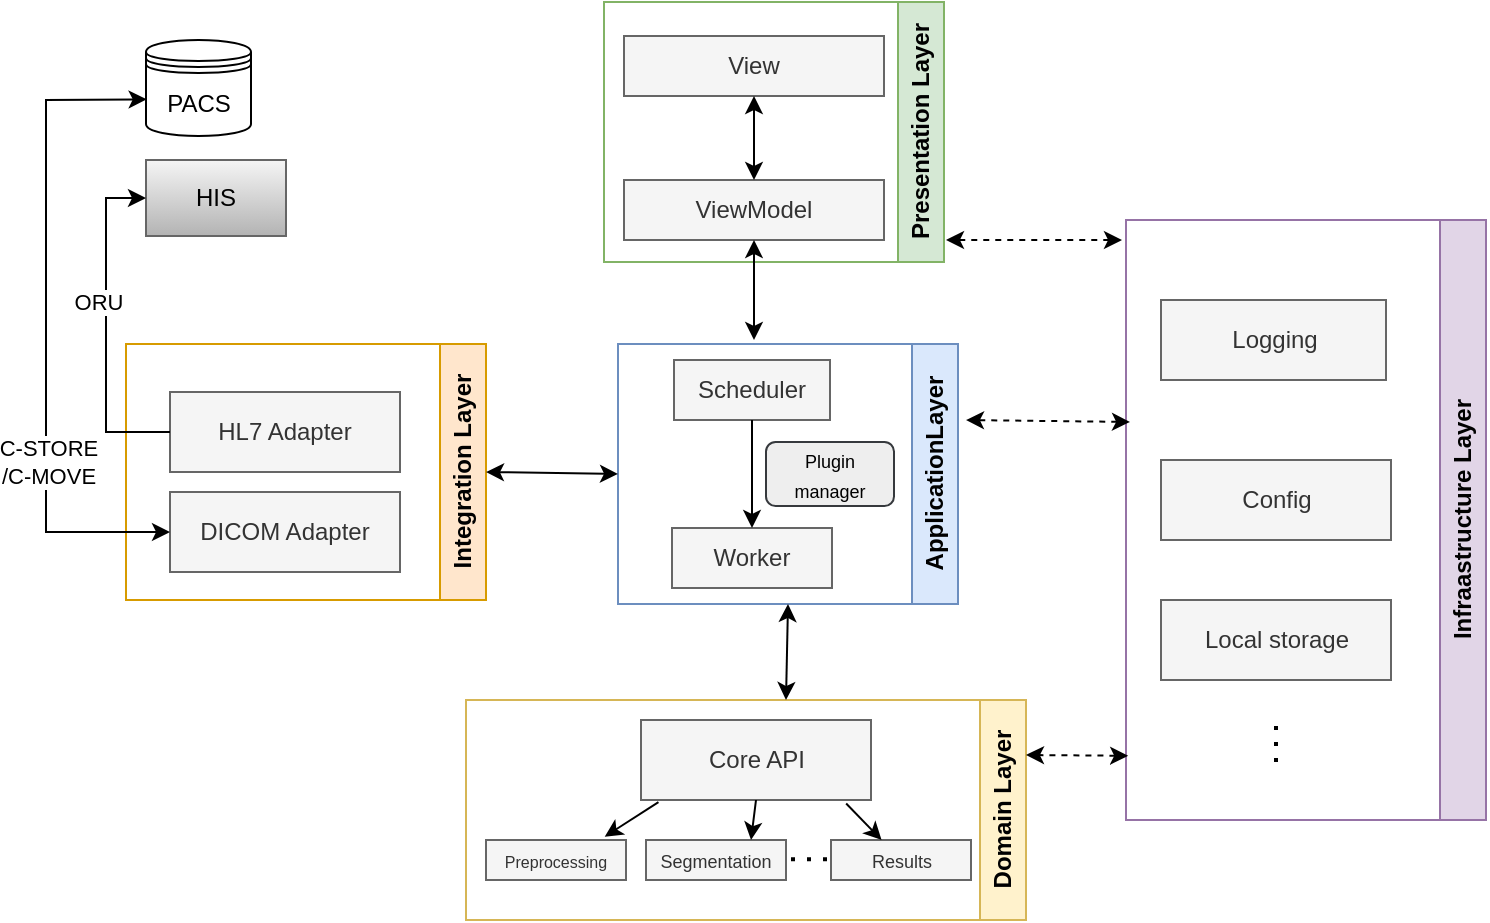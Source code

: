 <mxfile version="28.2.5">
  <diagram name="Page-1" id="rf2fQ5KeaceVcS20yqXe">
    <mxGraphModel dx="951" dy="501" grid="1" gridSize="10" guides="1" tooltips="1" connect="1" arrows="1" fold="1" page="1" pageScale="1" pageWidth="850" pageHeight="1100" math="0" shadow="0">
      <root>
        <mxCell id="0" />
        <mxCell id="1" parent="0" />
        <mxCell id="q-AmzgmCeMlgFkVJrfTR-6" value="ApplicationLayer" style="swimlane;horizontal=0;whiteSpace=wrap;html=1;direction=west;fillColor=#dae8fc;strokeColor=#6c8ebf;" vertex="1" parent="1">
          <mxGeometry x="386" y="282" width="170" height="130" as="geometry" />
        </mxCell>
        <mxCell id="q-AmzgmCeMlgFkVJrfTR-8" value="Scheduler" style="rounded=0;whiteSpace=wrap;html=1;fillColor=#f5f5f5;strokeColor=#666666;fontColor=#333333;" vertex="1" parent="q-AmzgmCeMlgFkVJrfTR-6">
          <mxGeometry x="28" y="8" width="78" height="30" as="geometry" />
        </mxCell>
        <mxCell id="q-AmzgmCeMlgFkVJrfTR-9" value="Worker" style="rounded=0;whiteSpace=wrap;html=1;fillColor=#f5f5f5;strokeColor=#666666;fontColor=#333333;" vertex="1" parent="q-AmzgmCeMlgFkVJrfTR-6">
          <mxGeometry x="27" y="92" width="80" height="30" as="geometry" />
        </mxCell>
        <mxCell id="q-AmzgmCeMlgFkVJrfTR-45" value="" style="endArrow=classic;html=1;rounded=0;exitX=0.5;exitY=1;exitDx=0;exitDy=0;entryX=0.5;entryY=0;entryDx=0;entryDy=0;" edge="1" parent="q-AmzgmCeMlgFkVJrfTR-6" source="q-AmzgmCeMlgFkVJrfTR-8" target="q-AmzgmCeMlgFkVJrfTR-9">
          <mxGeometry width="50" height="50" relative="1" as="geometry">
            <mxPoint x="69" y="68" as="sourcePoint" />
            <mxPoint x="109" y="78" as="targetPoint" />
          </mxGeometry>
        </mxCell>
        <mxCell id="q-AmzgmCeMlgFkVJrfTR-31" value="&lt;font style=&quot;font-size: 9px;&quot;&gt;Plugin manager&lt;/font&gt;" style="rounded=1;whiteSpace=wrap;html=1;fillColor=#eeeeee;strokeColor=#36393d;" vertex="1" parent="q-AmzgmCeMlgFkVJrfTR-6">
          <mxGeometry x="74" y="49" width="64" height="32" as="geometry" />
        </mxCell>
        <mxCell id="q-AmzgmCeMlgFkVJrfTR-7" value="Presentation Layer" style="swimlane;horizontal=0;whiteSpace=wrap;html=1;direction=west;fillColor=#d5e8d4;strokeColor=#82b366;" vertex="1" parent="1">
          <mxGeometry x="379" y="111" width="170" height="130" as="geometry" />
        </mxCell>
        <mxCell id="q-AmzgmCeMlgFkVJrfTR-2" value="View" style="rounded=0;whiteSpace=wrap;html=1;fillColor=#f5f5f5;fontColor=#333333;strokeColor=#666666;" vertex="1" parent="q-AmzgmCeMlgFkVJrfTR-7">
          <mxGeometry x="10" y="17" width="130" height="30" as="geometry" />
        </mxCell>
        <mxCell id="q-AmzgmCeMlgFkVJrfTR-3" value="ViewModel" style="rounded=0;whiteSpace=wrap;html=1;fillColor=#f5f5f5;strokeColor=#666666;fontColor=#333333;" vertex="1" parent="q-AmzgmCeMlgFkVJrfTR-7">
          <mxGeometry x="10" y="89" width="130" height="30" as="geometry" />
        </mxCell>
        <mxCell id="q-AmzgmCeMlgFkVJrfTR-43" value="" style="endArrow=classic;startArrow=classic;html=1;rounded=0;entryX=0.5;entryY=1;entryDx=0;entryDy=0;" edge="1" parent="q-AmzgmCeMlgFkVJrfTR-7" source="q-AmzgmCeMlgFkVJrfTR-3" target="q-AmzgmCeMlgFkVJrfTR-2">
          <mxGeometry width="50" height="50" relative="1" as="geometry">
            <mxPoint x="40" y="209" as="sourcePoint" />
            <mxPoint x="90" y="159" as="targetPoint" />
          </mxGeometry>
        </mxCell>
        <mxCell id="q-AmzgmCeMlgFkVJrfTR-12" value="Domain Layer" style="swimlane;horizontal=0;whiteSpace=wrap;html=1;direction=west;fillColor=#fff2cc;strokeColor=#d6b656;" vertex="1" parent="1">
          <mxGeometry x="310" y="460" width="280" height="110" as="geometry" />
        </mxCell>
        <mxCell id="q-AmzgmCeMlgFkVJrfTR-13" value="Core API" style="rounded=0;whiteSpace=wrap;html=1;fillColor=#f5f5f5;strokeColor=#666666;fontColor=#333333;" vertex="1" parent="q-AmzgmCeMlgFkVJrfTR-12">
          <mxGeometry x="87.5" y="10" width="115" height="40" as="geometry" />
        </mxCell>
        <mxCell id="q-AmzgmCeMlgFkVJrfTR-18" value="&lt;font style=&quot;font-size: 8px;&quot;&gt;Preprocessing&lt;/font&gt;" style="rounded=0;whiteSpace=wrap;html=1;fillColor=#f5f5f5;strokeColor=#666666;fontColor=#333333;" vertex="1" parent="q-AmzgmCeMlgFkVJrfTR-12">
          <mxGeometry x="10" y="70" width="70" height="20" as="geometry" />
        </mxCell>
        <mxCell id="q-AmzgmCeMlgFkVJrfTR-20" value="&lt;font style=&quot;font-size: 9px;&quot;&gt;Segmentation&lt;/font&gt;" style="rounded=0;whiteSpace=wrap;html=1;fillColor=#f5f5f5;strokeColor=#666666;fontColor=#333333;" vertex="1" parent="q-AmzgmCeMlgFkVJrfTR-12">
          <mxGeometry x="90" y="70" width="70" height="20" as="geometry" />
        </mxCell>
        <mxCell id="q-AmzgmCeMlgFkVJrfTR-21" value="" style="endArrow=none;dashed=1;html=1;dashPattern=1 3;strokeWidth=2;rounded=0;" edge="1" parent="q-AmzgmCeMlgFkVJrfTR-12">
          <mxGeometry width="50" height="50" relative="1" as="geometry">
            <mxPoint x="162.5" y="79.66" as="sourcePoint" />
            <mxPoint x="182.5" y="79.66" as="targetPoint" />
          </mxGeometry>
        </mxCell>
        <mxCell id="q-AmzgmCeMlgFkVJrfTR-23" value="&lt;font style=&quot;font-size: 9px;&quot;&gt;Results&lt;/font&gt;" style="rounded=0;whiteSpace=wrap;html=1;fillColor=#f5f5f5;strokeColor=#666666;fontColor=#333333;" vertex="1" parent="q-AmzgmCeMlgFkVJrfTR-12">
          <mxGeometry x="182.5" y="70" width="70" height="20" as="geometry" />
        </mxCell>
        <mxCell id="q-AmzgmCeMlgFkVJrfTR-55" value="" style="endArrow=classic;html=1;rounded=0;exitX=0.5;exitY=1;exitDx=0;exitDy=0;entryX=0.75;entryY=0;entryDx=0;entryDy=0;" edge="1" parent="q-AmzgmCeMlgFkVJrfTR-12" source="q-AmzgmCeMlgFkVJrfTR-13" target="q-AmzgmCeMlgFkVJrfTR-20">
          <mxGeometry width="50" height="50" relative="1" as="geometry">
            <mxPoint x="132" y="-80" as="sourcePoint" />
            <mxPoint x="182" y="-130" as="targetPoint" />
          </mxGeometry>
        </mxCell>
        <mxCell id="q-AmzgmCeMlgFkVJrfTR-50" value="" style="endArrow=classic;html=1;rounded=0;exitX=0.892;exitY=1.044;exitDx=0;exitDy=0;exitPerimeter=0;" edge="1" parent="q-AmzgmCeMlgFkVJrfTR-12" source="q-AmzgmCeMlgFkVJrfTR-13" target="q-AmzgmCeMlgFkVJrfTR-23">
          <mxGeometry width="50" height="50" relative="1" as="geometry">
            <mxPoint x="222" y="-20" as="sourcePoint" />
            <mxPoint x="272" y="-70" as="targetPoint" />
          </mxGeometry>
        </mxCell>
        <mxCell id="q-AmzgmCeMlgFkVJrfTR-56" value="" style="endArrow=classic;html=1;rounded=0;exitX=0.076;exitY=1.027;exitDx=0;exitDy=0;exitPerimeter=0;entryX=0.848;entryY=-0.084;entryDx=0;entryDy=0;entryPerimeter=0;" edge="1" parent="q-AmzgmCeMlgFkVJrfTR-12" source="q-AmzgmCeMlgFkVJrfTR-13" target="q-AmzgmCeMlgFkVJrfTR-18">
          <mxGeometry width="50" height="50" relative="1" as="geometry">
            <mxPoint x="132" y="-80" as="sourcePoint" />
            <mxPoint x="182" y="-130" as="targetPoint" />
          </mxGeometry>
        </mxCell>
        <mxCell id="q-AmzgmCeMlgFkVJrfTR-24" value="Integration Layer" style="swimlane;horizontal=0;whiteSpace=wrap;html=1;direction=west;fillColor=#ffe6cc;strokeColor=#d79b00;" vertex="1" parent="1">
          <mxGeometry x="140" y="282" width="180" height="128" as="geometry" />
        </mxCell>
        <mxCell id="q-AmzgmCeMlgFkVJrfTR-25" value="HL7 Adapter" style="rounded=0;whiteSpace=wrap;html=1;fillColor=#f5f5f5;strokeColor=#666666;fontColor=#333333;" vertex="1" parent="q-AmzgmCeMlgFkVJrfTR-24">
          <mxGeometry x="22" y="24" width="115" height="40" as="geometry" />
        </mxCell>
        <mxCell id="q-AmzgmCeMlgFkVJrfTR-32" value="DICOM Adapter" style="rounded=0;whiteSpace=wrap;html=1;fillColor=#f5f5f5;strokeColor=#666666;fontColor=#333333;" vertex="1" parent="q-AmzgmCeMlgFkVJrfTR-24">
          <mxGeometry x="22" y="74" width="115" height="40" as="geometry" />
        </mxCell>
        <mxCell id="q-AmzgmCeMlgFkVJrfTR-33" value="Infraastructure Layer" style="swimlane;horizontal=0;whiteSpace=wrap;html=1;direction=west;fillColor=#e1d5e7;strokeColor=#9673a6;" vertex="1" parent="1">
          <mxGeometry x="640" y="220" width="180" height="300" as="geometry" />
        </mxCell>
        <mxCell id="q-AmzgmCeMlgFkVJrfTR-34" value="Logging" style="rounded=0;whiteSpace=wrap;html=1;fillColor=#f5f5f5;strokeColor=#666666;fontColor=#333333;" vertex="1" parent="q-AmzgmCeMlgFkVJrfTR-33">
          <mxGeometry x="17.5" y="40" width="112.5" height="40" as="geometry" />
        </mxCell>
        <mxCell id="q-AmzgmCeMlgFkVJrfTR-35" value="Config" style="rounded=0;whiteSpace=wrap;html=1;fillColor=#f5f5f5;strokeColor=#666666;fontColor=#333333;" vertex="1" parent="q-AmzgmCeMlgFkVJrfTR-33">
          <mxGeometry x="17.5" y="120" width="115" height="40" as="geometry" />
        </mxCell>
        <mxCell id="q-AmzgmCeMlgFkVJrfTR-36" value="Local storage" style="rounded=0;whiteSpace=wrap;html=1;fillColor=#f5f5f5;strokeColor=#666666;fontColor=#333333;" vertex="1" parent="q-AmzgmCeMlgFkVJrfTR-33">
          <mxGeometry x="17.5" y="190" width="115" height="40" as="geometry" />
        </mxCell>
        <mxCell id="q-AmzgmCeMlgFkVJrfTR-75" value="" style="endArrow=none;dashed=1;html=1;dashPattern=1 3;strokeWidth=2;rounded=0;" edge="1" parent="q-AmzgmCeMlgFkVJrfTR-33">
          <mxGeometry width="50" height="50" relative="1" as="geometry">
            <mxPoint x="75" y="253" as="sourcePoint" />
            <mxPoint x="75" y="271" as="targetPoint" />
          </mxGeometry>
        </mxCell>
        <mxCell id="q-AmzgmCeMlgFkVJrfTR-44" value="" style="endArrow=classic;startArrow=classic;html=1;rounded=0;entryX=0.5;entryY=1;entryDx=0;entryDy=0;" edge="1" parent="1" target="q-AmzgmCeMlgFkVJrfTR-3">
          <mxGeometry width="50" height="50" relative="1" as="geometry">
            <mxPoint x="454" y="280" as="sourcePoint" />
            <mxPoint x="500" y="300" as="targetPoint" />
          </mxGeometry>
        </mxCell>
        <mxCell id="q-AmzgmCeMlgFkVJrfTR-48" value="" style="endArrow=classic;startArrow=classic;html=1;rounded=0;exitX=0.5;exitY=0;exitDx=0;exitDy=0;" edge="1" parent="1" source="q-AmzgmCeMlgFkVJrfTR-6">
          <mxGeometry width="50" height="50" relative="1" as="geometry">
            <mxPoint x="460" y="410" as="sourcePoint" />
            <mxPoint x="470" y="460" as="targetPoint" />
          </mxGeometry>
        </mxCell>
        <mxCell id="q-AmzgmCeMlgFkVJrfTR-58" value="" style="endArrow=classic;startArrow=classic;html=1;rounded=0;dashed=1;" edge="1" parent="1">
          <mxGeometry width="50" height="50" relative="1" as="geometry">
            <mxPoint x="638" y="230" as="sourcePoint" />
            <mxPoint x="550" y="230" as="targetPoint" />
          </mxGeometry>
        </mxCell>
        <mxCell id="q-AmzgmCeMlgFkVJrfTR-59" value="" style="endArrow=classic;startArrow=classic;html=1;rounded=0;dashed=1;" edge="1" parent="1">
          <mxGeometry width="50" height="50" relative="1" as="geometry">
            <mxPoint x="642" y="321" as="sourcePoint" />
            <mxPoint x="560" y="320" as="targetPoint" />
          </mxGeometry>
        </mxCell>
        <mxCell id="q-AmzgmCeMlgFkVJrfTR-60" value="" style="endArrow=classic;startArrow=classic;html=1;rounded=0;dashed=1;exitX=0.994;exitY=0.107;exitDx=0;exitDy=0;exitPerimeter=0;entryX=0;entryY=0.75;entryDx=0;entryDy=0;" edge="1" parent="1" source="q-AmzgmCeMlgFkVJrfTR-33" target="q-AmzgmCeMlgFkVJrfTR-12">
          <mxGeometry width="50" height="50" relative="1" as="geometry">
            <mxPoint x="719" y="630" as="sourcePoint" />
            <mxPoint x="630" y="630" as="targetPoint" />
          </mxGeometry>
        </mxCell>
        <mxCell id="q-AmzgmCeMlgFkVJrfTR-70" value="" style="endArrow=classic;startArrow=classic;html=1;rounded=0;entryX=0.006;entryY=0.618;entryDx=0;entryDy=0;exitX=0;exitY=0.5;exitDx=0;exitDy=0;entryPerimeter=0;" edge="1" parent="1" source="q-AmzgmCeMlgFkVJrfTR-32" target="q-AmzgmCeMlgFkVJrfTR-77">
          <mxGeometry width="50" height="50" relative="1" as="geometry">
            <mxPoint x="480" y="328" as="sourcePoint" />
            <mxPoint x="130" y="160" as="targetPoint" />
            <Array as="points">
              <mxPoint x="100" y="376" />
              <mxPoint x="100" y="160" />
            </Array>
          </mxGeometry>
        </mxCell>
        <mxCell id="q-AmzgmCeMlgFkVJrfTR-71" value="&lt;div&gt;C-STORE&lt;/div&gt;&lt;div&gt;/C-MOVE&lt;/div&gt;" style="edgeLabel;html=1;align=center;verticalAlign=middle;resizable=0;points=[];" vertex="1" connectable="0" parent="q-AmzgmCeMlgFkVJrfTR-70">
          <mxGeometry x="-0.328" y="-1" relative="1" as="geometry">
            <mxPoint y="13" as="offset" />
          </mxGeometry>
        </mxCell>
        <mxCell id="q-AmzgmCeMlgFkVJrfTR-41" value="HIS" style="rounded=0;whiteSpace=wrap;html=1;fillColor=#f5f5f5;strokeColor=#666666;gradientColor=#b3b3b3;" vertex="1" parent="1">
          <mxGeometry x="150" y="190" width="70" height="38" as="geometry" />
        </mxCell>
        <mxCell id="q-AmzgmCeMlgFkVJrfTR-77" value="PACS" style="shape=datastore;whiteSpace=wrap;html=1;" vertex="1" parent="1">
          <mxGeometry x="150" y="130" width="52.5" height="48" as="geometry" />
        </mxCell>
        <mxCell id="q-AmzgmCeMlgFkVJrfTR-81" style="edgeStyle=orthogonalEdgeStyle;rounded=0;orthogonalLoop=1;jettySize=auto;html=1;exitX=0;exitY=0.5;exitDx=0;exitDy=0;entryX=0;entryY=0.5;entryDx=0;entryDy=0;" edge="1" parent="1" source="q-AmzgmCeMlgFkVJrfTR-25" target="q-AmzgmCeMlgFkVJrfTR-41">
          <mxGeometry relative="1" as="geometry">
            <Array as="points">
              <mxPoint x="130" y="326" />
              <mxPoint x="130" y="209" />
            </Array>
          </mxGeometry>
        </mxCell>
        <mxCell id="q-AmzgmCeMlgFkVJrfTR-82" value="ORU" style="edgeLabel;html=1;align=center;verticalAlign=middle;resizable=0;points=[];" vertex="1" connectable="0" parent="q-AmzgmCeMlgFkVJrfTR-81">
          <mxGeometry x="0.147" y="4" relative="1" as="geometry">
            <mxPoint as="offset" />
          </mxGeometry>
        </mxCell>
        <mxCell id="q-AmzgmCeMlgFkVJrfTR-85" value="" style="endArrow=classic;startArrow=classic;html=1;rounded=0;entryX=1;entryY=0.5;entryDx=0;entryDy=0;exitX=0;exitY=0.5;exitDx=0;exitDy=0;" edge="1" parent="1" source="q-AmzgmCeMlgFkVJrfTR-24" target="q-AmzgmCeMlgFkVJrfTR-6">
          <mxGeometry width="50" height="50" relative="1" as="geometry">
            <mxPoint x="160" y="540" as="sourcePoint" />
            <mxPoint x="210" y="490" as="targetPoint" />
          </mxGeometry>
        </mxCell>
      </root>
    </mxGraphModel>
  </diagram>
</mxfile>
